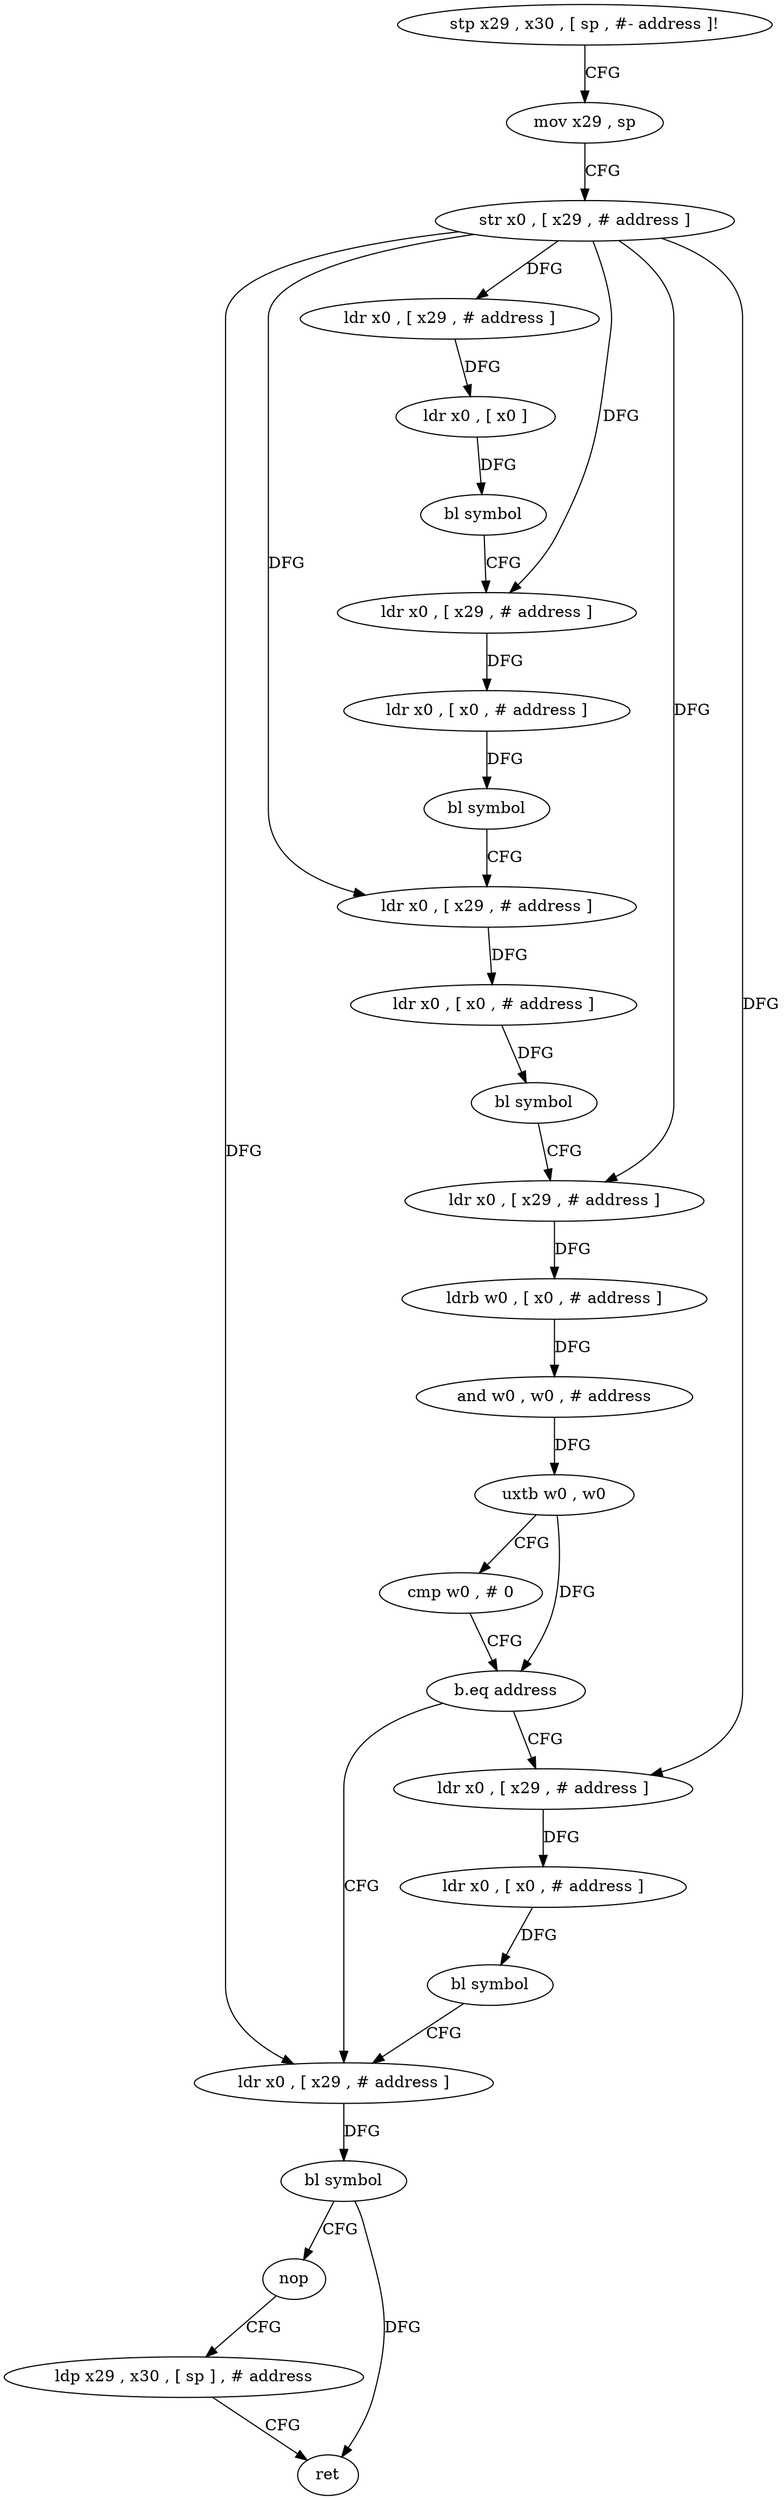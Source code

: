 digraph "func" {
"4339876" [label = "stp x29 , x30 , [ sp , #- address ]!" ]
"4339880" [label = "mov x29 , sp" ]
"4339884" [label = "str x0 , [ x29 , # address ]" ]
"4339888" [label = "ldr x0 , [ x29 , # address ]" ]
"4339892" [label = "ldr x0 , [ x0 ]" ]
"4339896" [label = "bl symbol" ]
"4339900" [label = "ldr x0 , [ x29 , # address ]" ]
"4339904" [label = "ldr x0 , [ x0 , # address ]" ]
"4339908" [label = "bl symbol" ]
"4339912" [label = "ldr x0 , [ x29 , # address ]" ]
"4339916" [label = "ldr x0 , [ x0 , # address ]" ]
"4339920" [label = "bl symbol" ]
"4339924" [label = "ldr x0 , [ x29 , # address ]" ]
"4339928" [label = "ldrb w0 , [ x0 , # address ]" ]
"4339932" [label = "and w0 , w0 , # address" ]
"4339936" [label = "uxtb w0 , w0" ]
"4339940" [label = "cmp w0 , # 0" ]
"4339944" [label = "b.eq address" ]
"4339960" [label = "ldr x0 , [ x29 , # address ]" ]
"4339948" [label = "ldr x0 , [ x29 , # address ]" ]
"4339964" [label = "bl symbol" ]
"4339968" [label = "nop" ]
"4339972" [label = "ldp x29 , x30 , [ sp ] , # address" ]
"4339976" [label = "ret" ]
"4339952" [label = "ldr x0 , [ x0 , # address ]" ]
"4339956" [label = "bl symbol" ]
"4339876" -> "4339880" [ label = "CFG" ]
"4339880" -> "4339884" [ label = "CFG" ]
"4339884" -> "4339888" [ label = "DFG" ]
"4339884" -> "4339900" [ label = "DFG" ]
"4339884" -> "4339912" [ label = "DFG" ]
"4339884" -> "4339924" [ label = "DFG" ]
"4339884" -> "4339960" [ label = "DFG" ]
"4339884" -> "4339948" [ label = "DFG" ]
"4339888" -> "4339892" [ label = "DFG" ]
"4339892" -> "4339896" [ label = "DFG" ]
"4339896" -> "4339900" [ label = "CFG" ]
"4339900" -> "4339904" [ label = "DFG" ]
"4339904" -> "4339908" [ label = "DFG" ]
"4339908" -> "4339912" [ label = "CFG" ]
"4339912" -> "4339916" [ label = "DFG" ]
"4339916" -> "4339920" [ label = "DFG" ]
"4339920" -> "4339924" [ label = "CFG" ]
"4339924" -> "4339928" [ label = "DFG" ]
"4339928" -> "4339932" [ label = "DFG" ]
"4339932" -> "4339936" [ label = "DFG" ]
"4339936" -> "4339940" [ label = "CFG" ]
"4339936" -> "4339944" [ label = "DFG" ]
"4339940" -> "4339944" [ label = "CFG" ]
"4339944" -> "4339960" [ label = "CFG" ]
"4339944" -> "4339948" [ label = "CFG" ]
"4339960" -> "4339964" [ label = "DFG" ]
"4339948" -> "4339952" [ label = "DFG" ]
"4339964" -> "4339968" [ label = "CFG" ]
"4339964" -> "4339976" [ label = "DFG" ]
"4339968" -> "4339972" [ label = "CFG" ]
"4339972" -> "4339976" [ label = "CFG" ]
"4339952" -> "4339956" [ label = "DFG" ]
"4339956" -> "4339960" [ label = "CFG" ]
}
